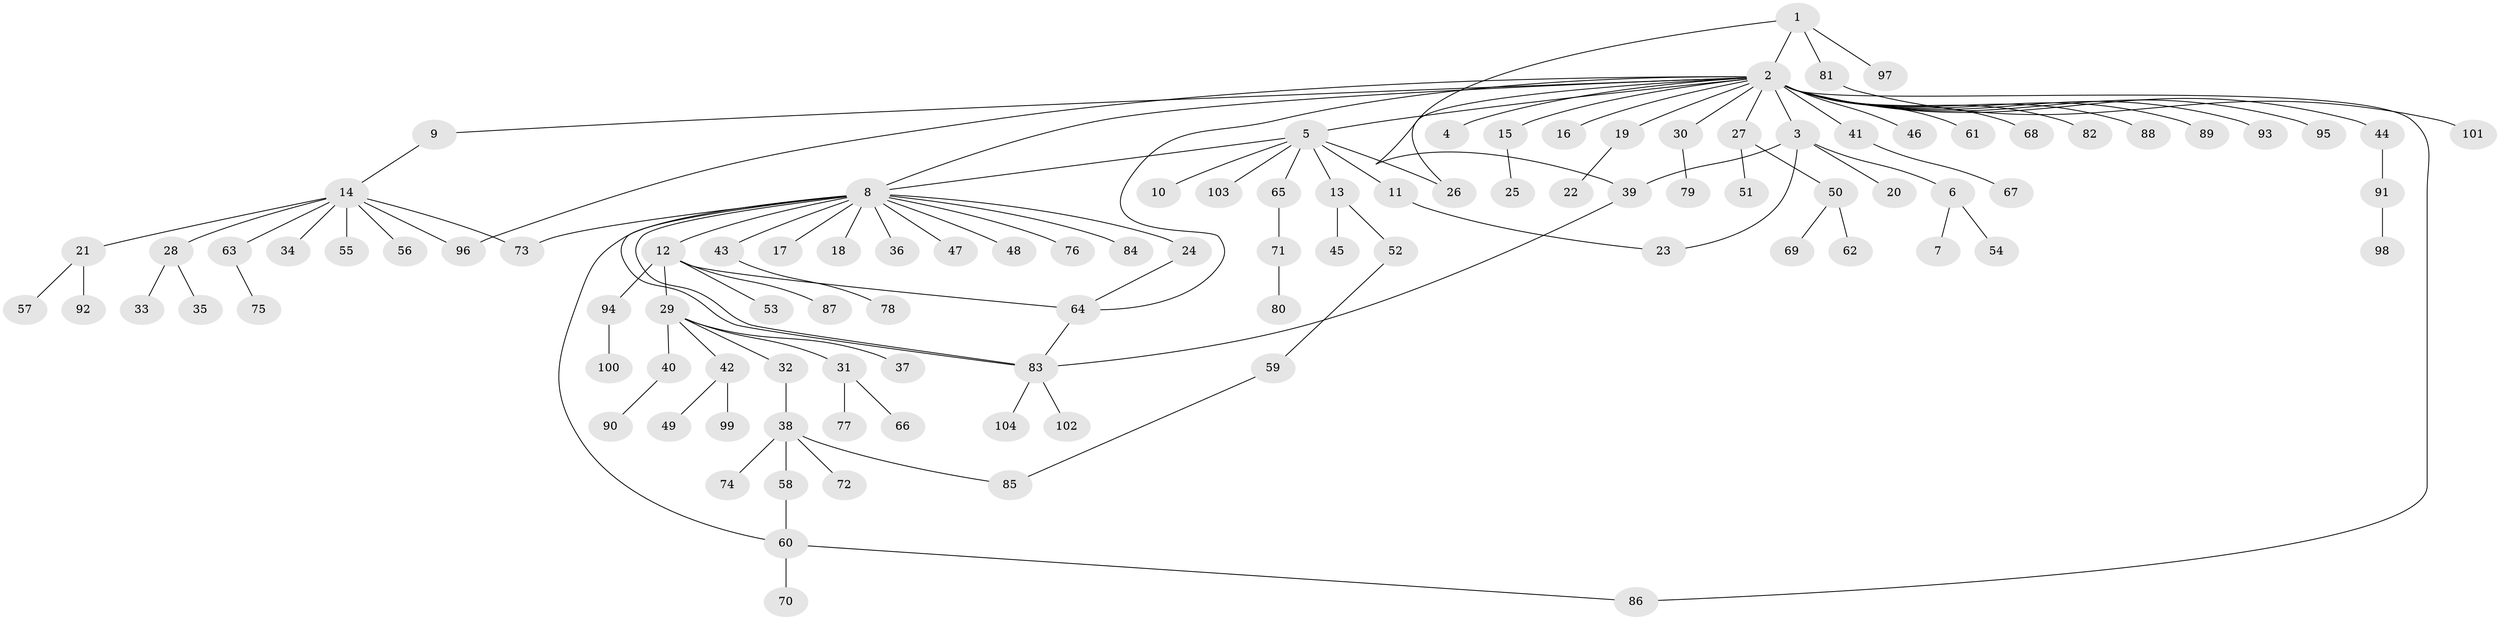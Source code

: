// coarse degree distribution, {4: 0.024691358024691357, 23: 0.012345679012345678, 6: 0.012345679012345678, 1: 0.5802469135802469, 7: 0.037037037037037035, 3: 0.037037037037037035, 14: 0.012345679012345678, 2: 0.25925925925925924, 5: 0.012345679012345678, 9: 0.012345679012345678}
// Generated by graph-tools (version 1.1) at 2025/23/03/03/25 07:23:50]
// undirected, 104 vertices, 117 edges
graph export_dot {
graph [start="1"]
  node [color=gray90,style=filled];
  1;
  2;
  3;
  4;
  5;
  6;
  7;
  8;
  9;
  10;
  11;
  12;
  13;
  14;
  15;
  16;
  17;
  18;
  19;
  20;
  21;
  22;
  23;
  24;
  25;
  26;
  27;
  28;
  29;
  30;
  31;
  32;
  33;
  34;
  35;
  36;
  37;
  38;
  39;
  40;
  41;
  42;
  43;
  44;
  45;
  46;
  47;
  48;
  49;
  50;
  51;
  52;
  53;
  54;
  55;
  56;
  57;
  58;
  59;
  60;
  61;
  62;
  63;
  64;
  65;
  66;
  67;
  68;
  69;
  70;
  71;
  72;
  73;
  74;
  75;
  76;
  77;
  78;
  79;
  80;
  81;
  82;
  83;
  84;
  85;
  86;
  87;
  88;
  89;
  90;
  91;
  92;
  93;
  94;
  95;
  96;
  97;
  98;
  99;
  100;
  101;
  102;
  103;
  104;
  1 -- 2;
  1 -- 39;
  1 -- 81;
  1 -- 97;
  2 -- 3;
  2 -- 4;
  2 -- 5;
  2 -- 8;
  2 -- 9;
  2 -- 15;
  2 -- 16;
  2 -- 19;
  2 -- 26;
  2 -- 27;
  2 -- 30;
  2 -- 41;
  2 -- 44;
  2 -- 46;
  2 -- 61;
  2 -- 64;
  2 -- 68;
  2 -- 82;
  2 -- 86;
  2 -- 88;
  2 -- 89;
  2 -- 93;
  2 -- 95;
  2 -- 96;
  3 -- 6;
  3 -- 20;
  3 -- 23;
  3 -- 39;
  5 -- 8;
  5 -- 10;
  5 -- 11;
  5 -- 13;
  5 -- 26;
  5 -- 65;
  5 -- 103;
  6 -- 7;
  6 -- 54;
  8 -- 12;
  8 -- 17;
  8 -- 18;
  8 -- 24;
  8 -- 36;
  8 -- 43;
  8 -- 47;
  8 -- 48;
  8 -- 60;
  8 -- 73;
  8 -- 76;
  8 -- 83;
  8 -- 83;
  8 -- 84;
  9 -- 14;
  11 -- 23;
  12 -- 29;
  12 -- 53;
  12 -- 64;
  12 -- 87;
  12 -- 94;
  13 -- 45;
  13 -- 52;
  14 -- 21;
  14 -- 28;
  14 -- 34;
  14 -- 55;
  14 -- 56;
  14 -- 63;
  14 -- 73;
  14 -- 96;
  15 -- 25;
  19 -- 22;
  21 -- 57;
  21 -- 92;
  24 -- 64;
  27 -- 50;
  27 -- 51;
  28 -- 33;
  28 -- 35;
  29 -- 31;
  29 -- 32;
  29 -- 37;
  29 -- 40;
  29 -- 42;
  30 -- 79;
  31 -- 66;
  31 -- 77;
  32 -- 38;
  38 -- 58;
  38 -- 72;
  38 -- 74;
  38 -- 85;
  39 -- 83;
  40 -- 90;
  41 -- 67;
  42 -- 49;
  42 -- 99;
  43 -- 78;
  44 -- 91;
  50 -- 62;
  50 -- 69;
  52 -- 59;
  58 -- 60;
  59 -- 85;
  60 -- 70;
  60 -- 86;
  63 -- 75;
  64 -- 83;
  65 -- 71;
  71 -- 80;
  81 -- 101;
  83 -- 102;
  83 -- 104;
  91 -- 98;
  94 -- 100;
}

